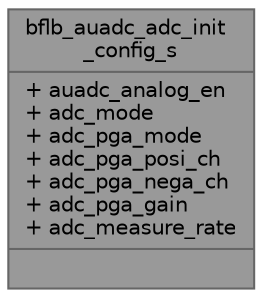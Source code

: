 digraph "bflb_auadc_adc_init_config_s"
{
 // LATEX_PDF_SIZE
  bgcolor="transparent";
  edge [fontname=Helvetica,fontsize=10,labelfontname=Helvetica,labelfontsize=10];
  node [fontname=Helvetica,fontsize=10,shape=box,height=0.2,width=0.4];
  Node1 [shape=record,label="{bflb_auadc_adc_init\l_config_s\n|+ auadc_analog_en\l+ adc_mode\l+ adc_pga_mode\l+ adc_pga_posi_ch\l+ adc_pga_nega_ch\l+ adc_pga_gain\l+ adc_measure_rate\l|}",height=0.2,width=0.4,color="gray40", fillcolor="grey60", style="filled", fontcolor="black",tooltip="auadc adc analog initialization configuration structure"];
}
